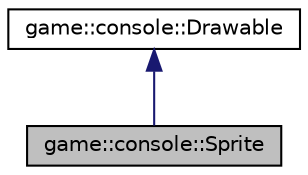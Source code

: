 digraph "game::console::Sprite"
{
 // LATEX_PDF_SIZE
  edge [fontname="Helvetica",fontsize="10",labelfontname="Helvetica",labelfontsize="10"];
  node [fontname="Helvetica",fontsize="10",shape=record];
  Node1 [label="game::console::Sprite",height=0.2,width=0.4,color="black", fillcolor="grey75", style="filled", fontcolor="black",tooltip="A Sprite is an ASCII image that can be displayed by the ConsoleEngine."];
  Node2 -> Node1 [dir="back",color="midnightblue",fontsize="10",style="solid",fontname="Helvetica"];
  Node2 [label="game::console::Drawable",height=0.2,width=0.4,color="black", fillcolor="white", style="filled",URL="$classgame_1_1console_1_1_drawable.html",tooltip="Abstract superclass of Sprite and MultiSprite classes."];
}
